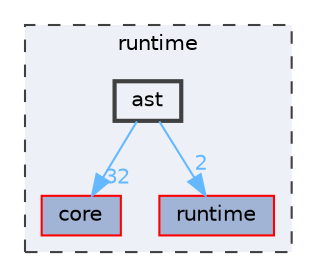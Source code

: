 digraph "runtime/ast"
{
 // LATEX_PDF_SIZE
  bgcolor="transparent";
  edge [fontname=Helvetica,fontsize=10,labelfontname=Helvetica,labelfontsize=10];
  node [fontname=Helvetica,fontsize=10,shape=box,height=0.2,width=0.4];
  compound=true
  subgraph clusterdir_cb031e414f281a658b23dddb30bb9d2c {
    graph [ bgcolor="#edf0f7", pencolor="grey25", label="runtime", fontname=Helvetica,fontsize=10 style="filled,dashed", URL="dir_cb031e414f281a658b23dddb30bb9d2c.html",tooltip=""]
  dir_0b94c9ea5f3d98712a457061cc05ff83 [label="core", fillcolor="#a2b4d6", color="red", style="filled", URL="dir_0b94c9ea5f3d98712a457061cc05ff83.html",tooltip=""];
  dir_1165fe574c2ca36c9b57174c038000cf [label="runtime", fillcolor="#a2b4d6", color="red", style="filled", URL="dir_1165fe574c2ca36c9b57174c038000cf.html",tooltip=""];
  dir_b27366c984b26fb3562cedd28debd1aa [label="ast", fillcolor="#edf0f7", color="grey25", style="filled,bold", URL="dir_b27366c984b26fb3562cedd28debd1aa.html",tooltip=""];
  }
  dir_b27366c984b26fb3562cedd28debd1aa->dir_0b94c9ea5f3d98712a457061cc05ff83 [headlabel="32", labeldistance=1.5 headhref="dir_000004_000023.html" href="dir_000004_000023.html" color="steelblue1" fontcolor="steelblue1"];
  dir_b27366c984b26fb3562cedd28debd1aa->dir_1165fe574c2ca36c9b57174c038000cf [headlabel="2", labeldistance=1.5 headhref="dir_000004_000113.html" href="dir_000004_000113.html" color="steelblue1" fontcolor="steelblue1"];
}
